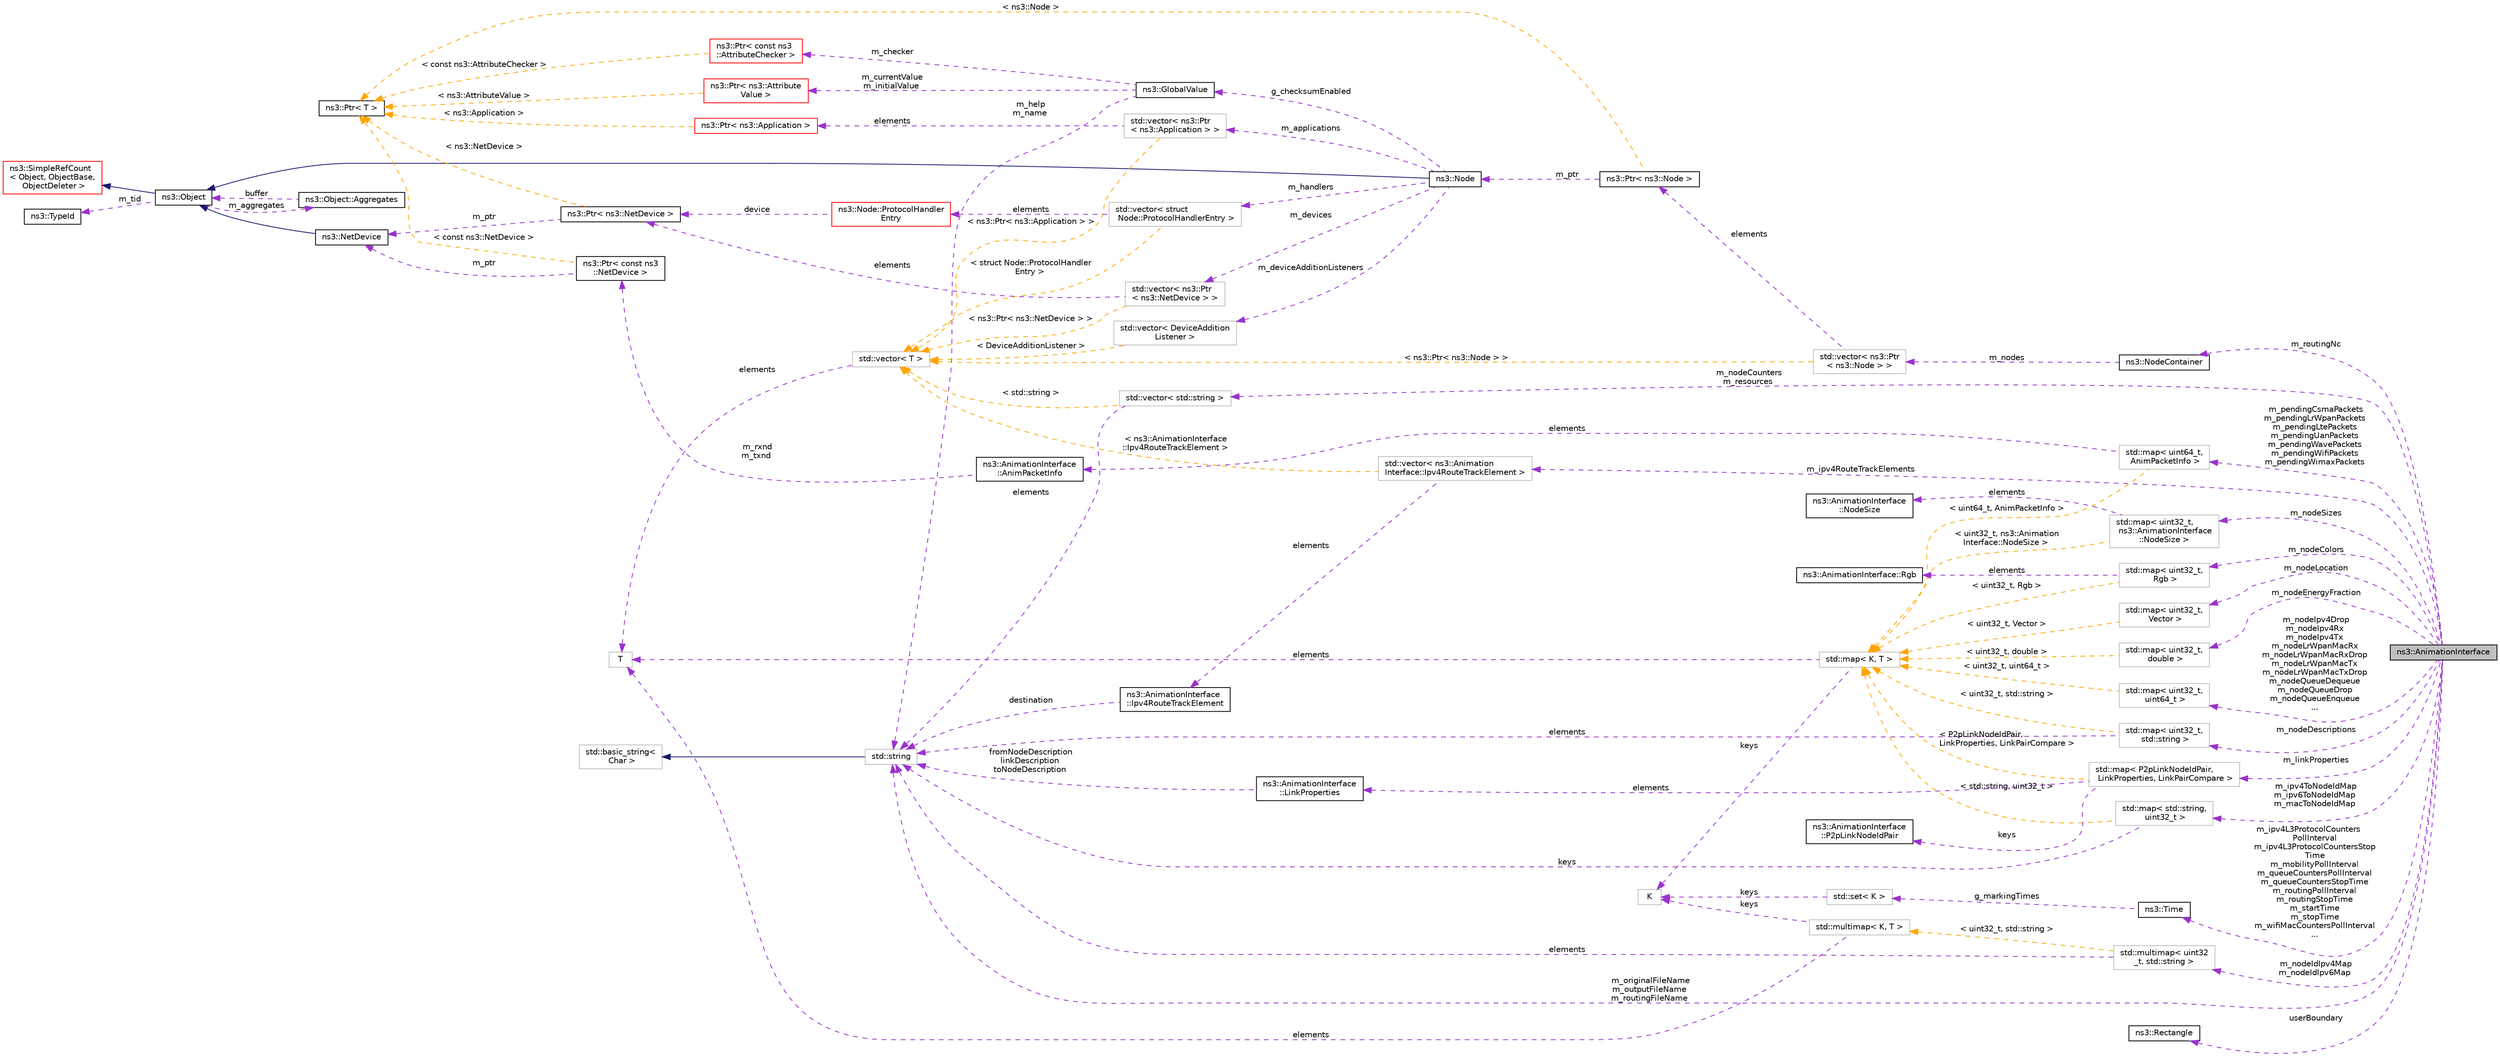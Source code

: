 digraph "ns3::AnimationInterface"
{
 // LATEX_PDF_SIZE
  edge [fontname="Helvetica",fontsize="10",labelfontname="Helvetica",labelfontsize="10"];
  node [fontname="Helvetica",fontsize="10",shape=record];
  rankdir="LR";
  Node1 [label="ns3::AnimationInterface",height=0.2,width=0.4,color="black", fillcolor="grey75", style="filled", fontcolor="black",tooltip="Interface to network animator."];
  Node2 -> Node1 [dir="back",color="darkorchid3",fontsize="10",style="dashed",label=" m_ipv4ToNodeIdMap\nm_ipv6ToNodeIdMap\nm_macToNodeIdMap" ,fontname="Helvetica"];
  Node2 [label="std::map\< std::string,\l uint32_t \>",height=0.2,width=0.4,color="grey75", fillcolor="white", style="filled",tooltip=" "];
  Node3 -> Node2 [dir="back",color="darkorchid3",fontsize="10",style="dashed",label=" keys" ,fontname="Helvetica"];
  Node3 [label="std::string",height=0.2,width=0.4,color="grey75", fillcolor="white", style="filled",tooltip=" "];
  Node4 -> Node3 [dir="back",color="midnightblue",fontsize="10",style="solid",fontname="Helvetica"];
  Node4 [label="std::basic_string\<\l Char \>",height=0.2,width=0.4,color="grey75", fillcolor="white", style="filled",tooltip=" "];
  Node5 -> Node2 [dir="back",color="orange",fontsize="10",style="dashed",label=" \< std::string, uint32_t \>" ,fontname="Helvetica"];
  Node5 [label="std::map\< K, T \>",height=0.2,width=0.4,color="grey75", fillcolor="white", style="filled",tooltip=" "];
  Node6 -> Node5 [dir="back",color="darkorchid3",fontsize="10",style="dashed",label=" keys" ,fontname="Helvetica"];
  Node6 [label="K",height=0.2,width=0.4,color="grey75", fillcolor="white", style="filled",tooltip=" "];
  Node7 -> Node5 [dir="back",color="darkorchid3",fontsize="10",style="dashed",label=" elements" ,fontname="Helvetica"];
  Node7 [label="T",height=0.2,width=0.4,color="grey75", fillcolor="white", style="filled",tooltip=" "];
  Node8 -> Node1 [dir="back",color="darkorchid3",fontsize="10",style="dashed",label=" m_nodeIpv4Drop\nm_nodeIpv4Rx\nm_nodeIpv4Tx\nm_nodeLrWpanMacRx\nm_nodeLrWpanMacRxDrop\nm_nodeLrWpanMacTx\nm_nodeLrWpanMacTxDrop\nm_nodeQueueDequeue\nm_nodeQueueDrop\nm_nodeQueueEnqueue\n..." ,fontname="Helvetica"];
  Node8 [label="std::map\< uint32_t,\l uint64_t \>",height=0.2,width=0.4,color="grey75", fillcolor="white", style="filled",tooltip=" "];
  Node5 -> Node8 [dir="back",color="orange",fontsize="10",style="dashed",label=" \< uint32_t, uint64_t \>" ,fontname="Helvetica"];
  Node9 -> Node1 [dir="back",color="darkorchid3",fontsize="10",style="dashed",label=" m_nodeLocation" ,fontname="Helvetica"];
  Node9 [label="std::map\< uint32_t,\l Vector \>",height=0.2,width=0.4,color="grey75", fillcolor="white", style="filled",tooltip=" "];
  Node5 -> Node9 [dir="back",color="orange",fontsize="10",style="dashed",label=" \< uint32_t, Vector \>" ,fontname="Helvetica"];
  Node10 -> Node1 [dir="back",color="darkorchid3",fontsize="10",style="dashed",label=" m_pendingCsmaPackets\nm_pendingLrWpanPackets\nm_pendingLtePackets\nm_pendingUanPackets\nm_pendingWavePackets\nm_pendingWifiPackets\nm_pendingWimaxPackets" ,fontname="Helvetica"];
  Node10 [label="std::map\< uint64_t,\l AnimPacketInfo \>",height=0.2,width=0.4,color="grey75", fillcolor="white", style="filled",tooltip=" "];
  Node11 -> Node10 [dir="back",color="darkorchid3",fontsize="10",style="dashed",label=" elements" ,fontname="Helvetica"];
  Node11 [label="ns3::AnimationInterface\l::AnimPacketInfo",height=0.2,width=0.4,color="black", fillcolor="white", style="filled",URL="$classns3_1_1_animation_interface_1_1_anim_packet_info.html",tooltip="AnimPacketInfo class."];
  Node12 -> Node11 [dir="back",color="darkorchid3",fontsize="10",style="dashed",label=" m_rxnd\nm_txnd" ,fontname="Helvetica"];
  Node12 [label="ns3::Ptr\< const ns3\l::NetDevice \>",height=0.2,width=0.4,color="black", fillcolor="white", style="filled",URL="$classns3_1_1_ptr.html",tooltip=" "];
  Node13 -> Node12 [dir="back",color="darkorchid3",fontsize="10",style="dashed",label=" m_ptr" ,fontname="Helvetica"];
  Node13 [label="ns3::NetDevice",height=0.2,width=0.4,color="black", fillcolor="white", style="filled",URL="$classns3_1_1_net_device.html",tooltip="Network layer to device interface."];
  Node14 -> Node13 [dir="back",color="midnightblue",fontsize="10",style="solid",fontname="Helvetica"];
  Node14 [label="ns3::Object",height=0.2,width=0.4,color="black", fillcolor="white", style="filled",URL="$classns3_1_1_object.html",tooltip="A base class which provides memory management and object aggregation."];
  Node15 -> Node14 [dir="back",color="midnightblue",fontsize="10",style="solid",fontname="Helvetica"];
  Node15 [label="ns3::SimpleRefCount\l\< Object, ObjectBase,\l ObjectDeleter \>",height=0.2,width=0.4,color="red", fillcolor="white", style="filled",URL="$classns3_1_1_simple_ref_count.html",tooltip=" "];
  Node19 -> Node14 [dir="back",color="darkorchid3",fontsize="10",style="dashed",label=" m_tid" ,fontname="Helvetica"];
  Node19 [label="ns3::TypeId",height=0.2,width=0.4,color="black", fillcolor="white", style="filled",URL="$classns3_1_1_type_id.html",tooltip="a unique identifier for an interface."];
  Node20 -> Node14 [dir="back",color="darkorchid3",fontsize="10",style="dashed",label=" m_aggregates" ,fontname="Helvetica"];
  Node20 [label="ns3::Object::Aggregates",height=0.2,width=0.4,color="black", fillcolor="white", style="filled",URL="$structns3_1_1_object_1_1_aggregates.html",tooltip="The list of Objects aggregated to this one."];
  Node14 -> Node20 [dir="back",color="darkorchid3",fontsize="10",style="dashed",label=" buffer" ,fontname="Helvetica"];
  Node21 -> Node12 [dir="back",color="orange",fontsize="10",style="dashed",label=" \< const ns3::NetDevice \>" ,fontname="Helvetica"];
  Node21 [label="ns3::Ptr\< T \>",height=0.2,width=0.4,color="black", fillcolor="white", style="filled",URL="$classns3_1_1_ptr.html",tooltip="Smart pointer class similar to boost::intrusive_ptr."];
  Node5 -> Node10 [dir="back",color="orange",fontsize="10",style="dashed",label=" \< uint64_t, AnimPacketInfo \>" ,fontname="Helvetica"];
  Node22 -> Node1 [dir="back",color="darkorchid3",fontsize="10",style="dashed",label=" m_nodeDescriptions" ,fontname="Helvetica"];
  Node22 [label="std::map\< uint32_t,\l std::string \>",height=0.2,width=0.4,color="grey75", fillcolor="white", style="filled",tooltip=" "];
  Node3 -> Node22 [dir="back",color="darkorchid3",fontsize="10",style="dashed",label=" elements" ,fontname="Helvetica"];
  Node5 -> Node22 [dir="back",color="orange",fontsize="10",style="dashed",label=" \< uint32_t, std::string \>" ,fontname="Helvetica"];
  Node23 -> Node1 [dir="back",color="darkorchid3",fontsize="10",style="dashed",label=" m_ipv4L3ProtocolCounters\lPollInterval\nm_ipv4L3ProtocolCountersStop\lTime\nm_mobilityPollInterval\nm_queueCountersPollInterval\nm_queueCountersStopTime\nm_routingPollInterval\nm_routingStopTime\nm_startTime\nm_stopTime\nm_wifiMacCountersPollInterval\n..." ,fontname="Helvetica"];
  Node23 [label="ns3::Time",height=0.2,width=0.4,color="black", fillcolor="white", style="filled",URL="$classns3_1_1_time.html",tooltip="Simulation virtual time values and global simulation resolution."];
  Node24 -> Node23 [dir="back",color="darkorchid3",fontsize="10",style="dashed",label=" g_markingTimes" ,fontname="Helvetica"];
  Node24 [label="std::set\< K \>",height=0.2,width=0.4,color="grey75", fillcolor="white", style="filled",tooltip=" "];
  Node6 -> Node24 [dir="back",color="darkorchid3",fontsize="10",style="dashed",label=" keys" ,fontname="Helvetica"];
  Node25 -> Node1 [dir="back",color="darkorchid3",fontsize="10",style="dashed",label=" m_nodeSizes" ,fontname="Helvetica"];
  Node25 [label="std::map\< uint32_t,\l ns3::AnimationInterface\l::NodeSize \>",height=0.2,width=0.4,color="grey75", fillcolor="white", style="filled",tooltip=" "];
  Node26 -> Node25 [dir="back",color="darkorchid3",fontsize="10",style="dashed",label=" elements" ,fontname="Helvetica"];
  Node26 [label="ns3::AnimationInterface\l::NodeSize",height=0.2,width=0.4,color="black", fillcolor="white", style="filled",URL="$structns3_1_1_animation_interface_1_1_node_size.html",tooltip="NodeSize structure."];
  Node5 -> Node25 [dir="back",color="orange",fontsize="10",style="dashed",label=" \< uint32_t, ns3::Animation\lInterface::NodeSize \>" ,fontname="Helvetica"];
  Node27 -> Node1 [dir="back",color="darkorchid3",fontsize="10",style="dashed",label=" m_linkProperties" ,fontname="Helvetica"];
  Node27 [label="std::map\< P2pLinkNodeIdPair,\l LinkProperties, LinkPairCompare \>",height=0.2,width=0.4,color="grey75", fillcolor="white", style="filled",tooltip=" "];
  Node28 -> Node27 [dir="back",color="darkorchid3",fontsize="10",style="dashed",label=" elements" ,fontname="Helvetica"];
  Node28 [label="ns3::AnimationInterface\l::LinkProperties",height=0.2,width=0.4,color="black", fillcolor="white", style="filled",URL="$structns3_1_1_animation_interface_1_1_link_properties.html",tooltip="LinkProperties structure."];
  Node3 -> Node28 [dir="back",color="darkorchid3",fontsize="10",style="dashed",label=" fromNodeDescription\nlinkDescription\ntoNodeDescription" ,fontname="Helvetica"];
  Node29 -> Node27 [dir="back",color="darkorchid3",fontsize="10",style="dashed",label=" keys" ,fontname="Helvetica"];
  Node29 [label="ns3::AnimationInterface\l::P2pLinkNodeIdPair",height=0.2,width=0.4,color="black", fillcolor="white", style="filled",URL="$structns3_1_1_animation_interface_1_1_p2p_link_node_id_pair.html",tooltip="P2pLinkNodeIdPair structure."];
  Node5 -> Node27 [dir="back",color="orange",fontsize="10",style="dashed",label=" \< P2pLinkNodeIdPair,\l LinkProperties, LinkPairCompare \>" ,fontname="Helvetica"];
  Node30 -> Node1 [dir="back",color="darkorchid3",fontsize="10",style="dashed",label=" m_nodeColors" ,fontname="Helvetica"];
  Node30 [label="std::map\< uint32_t,\l Rgb \>",height=0.2,width=0.4,color="grey75", fillcolor="white", style="filled",tooltip=" "];
  Node31 -> Node30 [dir="back",color="darkorchid3",fontsize="10",style="dashed",label=" elements" ,fontname="Helvetica"];
  Node31 [label="ns3::AnimationInterface::Rgb",height=0.2,width=0.4,color="black", fillcolor="white", style="filled",URL="$structns3_1_1_animation_interface_1_1_rgb.html",tooltip="RGB structure."];
  Node5 -> Node30 [dir="back",color="orange",fontsize="10",style="dashed",label=" \< uint32_t, Rgb \>" ,fontname="Helvetica"];
  Node3 -> Node1 [dir="back",color="darkorchid3",fontsize="10",style="dashed",label=" m_originalFileName\nm_outputFileName\nm_routingFileName" ,fontname="Helvetica"];
  Node32 -> Node1 [dir="back",color="darkorchid3",fontsize="10",style="dashed",label=" m_nodeEnergyFraction" ,fontname="Helvetica"];
  Node32 [label="std::map\< uint32_t,\l double \>",height=0.2,width=0.4,color="grey75", fillcolor="white", style="filled",tooltip=" "];
  Node5 -> Node32 [dir="back",color="orange",fontsize="10",style="dashed",label=" \< uint32_t, double \>" ,fontname="Helvetica"];
  Node33 -> Node1 [dir="back",color="darkorchid3",fontsize="10",style="dashed",label=" m_nodeIdIpv4Map\nm_nodeIdIpv6Map" ,fontname="Helvetica"];
  Node33 [label="std::multimap\< uint32\l_t, std::string \>",height=0.2,width=0.4,color="grey75", fillcolor="white", style="filled",tooltip=" "];
  Node3 -> Node33 [dir="back",color="darkorchid3",fontsize="10",style="dashed",label=" elements" ,fontname="Helvetica"];
  Node34 -> Node33 [dir="back",color="orange",fontsize="10",style="dashed",label=" \< uint32_t, std::string \>" ,fontname="Helvetica"];
  Node34 [label="std::multimap\< K, T \>",height=0.2,width=0.4,color="grey75", fillcolor="white", style="filled",tooltip=" "];
  Node6 -> Node34 [dir="back",color="darkorchid3",fontsize="10",style="dashed",label=" keys" ,fontname="Helvetica"];
  Node7 -> Node34 [dir="back",color="darkorchid3",fontsize="10",style="dashed",label=" elements" ,fontname="Helvetica"];
  Node35 -> Node1 [dir="back",color="darkorchid3",fontsize="10",style="dashed",label=" userBoundary" ,fontname="Helvetica"];
  Node35 [label="ns3::Rectangle",height=0.2,width=0.4,color="black", fillcolor="white", style="filled",URL="$classns3_1_1_rectangle.html",tooltip="a 2d rectangle"];
  Node36 -> Node1 [dir="back",color="darkorchid3",fontsize="10",style="dashed",label=" m_nodeCounters\nm_resources" ,fontname="Helvetica"];
  Node36 [label="std::vector\< std::string \>",height=0.2,width=0.4,color="grey75", fillcolor="white", style="filled",tooltip=" "];
  Node3 -> Node36 [dir="back",color="darkorchid3",fontsize="10",style="dashed",label=" elements" ,fontname="Helvetica"];
  Node37 -> Node36 [dir="back",color="orange",fontsize="10",style="dashed",label=" \< std::string \>" ,fontname="Helvetica"];
  Node37 [label="std::vector\< T \>",height=0.2,width=0.4,color="grey75", fillcolor="white", style="filled",tooltip=" "];
  Node7 -> Node37 [dir="back",color="darkorchid3",fontsize="10",style="dashed",label=" elements" ,fontname="Helvetica"];
  Node38 -> Node1 [dir="back",color="darkorchid3",fontsize="10",style="dashed",label=" m_routingNc" ,fontname="Helvetica"];
  Node38 [label="ns3::NodeContainer",height=0.2,width=0.4,color="black", fillcolor="white", style="filled",URL="$classns3_1_1_node_container.html",tooltip="keep track of a set of node pointers."];
  Node39 -> Node38 [dir="back",color="darkorchid3",fontsize="10",style="dashed",label=" m_nodes" ,fontname="Helvetica"];
  Node39 [label="std::vector\< ns3::Ptr\l\< ns3::Node \> \>",height=0.2,width=0.4,color="grey75", fillcolor="white", style="filled",tooltip=" "];
  Node40 -> Node39 [dir="back",color="darkorchid3",fontsize="10",style="dashed",label=" elements" ,fontname="Helvetica"];
  Node40 [label="ns3::Ptr\< ns3::Node \>",height=0.2,width=0.4,color="black", fillcolor="white", style="filled",URL="$classns3_1_1_ptr.html",tooltip=" "];
  Node41 -> Node40 [dir="back",color="darkorchid3",fontsize="10",style="dashed",label=" m_ptr" ,fontname="Helvetica"];
  Node41 [label="ns3::Node",height=0.2,width=0.4,color="black", fillcolor="white", style="filled",URL="$classns3_1_1_node.html",tooltip="A network Node."];
  Node14 -> Node41 [dir="back",color="midnightblue",fontsize="10",style="solid",fontname="Helvetica"];
  Node42 -> Node41 [dir="back",color="darkorchid3",fontsize="10",style="dashed",label=" m_applications" ,fontname="Helvetica"];
  Node42 [label="std::vector\< ns3::Ptr\l\< ns3::Application \> \>",height=0.2,width=0.4,color="grey75", fillcolor="white", style="filled",tooltip=" "];
  Node43 -> Node42 [dir="back",color="darkorchid3",fontsize="10",style="dashed",label=" elements" ,fontname="Helvetica"];
  Node43 [label="ns3::Ptr\< ns3::Application \>",height=0.2,width=0.4,color="red", fillcolor="white", style="filled",URL="$classns3_1_1_ptr.html",tooltip=" "];
  Node21 -> Node43 [dir="back",color="orange",fontsize="10",style="dashed",label=" \< ns3::Application \>" ,fontname="Helvetica"];
  Node37 -> Node42 [dir="back",color="orange",fontsize="10",style="dashed",label=" \< ns3::Ptr\< ns3::Application \> \>" ,fontname="Helvetica"];
  Node49 -> Node41 [dir="back",color="darkorchid3",fontsize="10",style="dashed",label=" m_devices" ,fontname="Helvetica"];
  Node49 [label="std::vector\< ns3::Ptr\l\< ns3::NetDevice \> \>",height=0.2,width=0.4,color="grey75", fillcolor="white", style="filled",tooltip=" "];
  Node50 -> Node49 [dir="back",color="darkorchid3",fontsize="10",style="dashed",label=" elements" ,fontname="Helvetica"];
  Node50 [label="ns3::Ptr\< ns3::NetDevice \>",height=0.2,width=0.4,color="black", fillcolor="white", style="filled",URL="$classns3_1_1_ptr.html",tooltip=" "];
  Node13 -> Node50 [dir="back",color="darkorchid3",fontsize="10",style="dashed",label=" m_ptr" ,fontname="Helvetica"];
  Node21 -> Node50 [dir="back",color="orange",fontsize="10",style="dashed",label=" \< ns3::NetDevice \>" ,fontname="Helvetica"];
  Node37 -> Node49 [dir="back",color="orange",fontsize="10",style="dashed",label=" \< ns3::Ptr\< ns3::NetDevice \> \>" ,fontname="Helvetica"];
  Node51 -> Node41 [dir="back",color="darkorchid3",fontsize="10",style="dashed",label=" g_checksumEnabled" ,fontname="Helvetica"];
  Node51 [label="ns3::GlobalValue",height=0.2,width=0.4,color="black", fillcolor="white", style="filled",URL="$classns3_1_1_global_value.html",tooltip="Hold a so-called 'global value'."];
  Node52 -> Node51 [dir="back",color="darkorchid3",fontsize="10",style="dashed",label=" m_currentValue\nm_initialValue" ,fontname="Helvetica"];
  Node52 [label="ns3::Ptr\< ns3::Attribute\lValue \>",height=0.2,width=0.4,color="red", fillcolor="white", style="filled",URL="$classns3_1_1_ptr.html",tooltip=" "];
  Node21 -> Node52 [dir="back",color="orange",fontsize="10",style="dashed",label=" \< ns3::AttributeValue \>" ,fontname="Helvetica"];
  Node3 -> Node51 [dir="back",color="darkorchid3",fontsize="10",style="dashed",label=" m_help\nm_name" ,fontname="Helvetica"];
  Node55 -> Node51 [dir="back",color="darkorchid3",fontsize="10",style="dashed",label=" m_checker" ,fontname="Helvetica"];
  Node55 [label="ns3::Ptr\< const ns3\l::AttributeChecker \>",height=0.2,width=0.4,color="red", fillcolor="white", style="filled",URL="$classns3_1_1_ptr.html",tooltip=" "];
  Node21 -> Node55 [dir="back",color="orange",fontsize="10",style="dashed",label=" \< const ns3::AttributeChecker \>" ,fontname="Helvetica"];
  Node58 -> Node41 [dir="back",color="darkorchid3",fontsize="10",style="dashed",label=" m_handlers" ,fontname="Helvetica"];
  Node58 [label="std::vector\< struct\l Node::ProtocolHandlerEntry \>",height=0.2,width=0.4,color="grey75", fillcolor="white", style="filled",tooltip=" "];
  Node59 -> Node58 [dir="back",color="darkorchid3",fontsize="10",style="dashed",label=" elements" ,fontname="Helvetica"];
  Node59 [label="ns3::Node::ProtocolHandler\lEntry",height=0.2,width=0.4,color="red", fillcolor="white", style="filled",URL="$structns3_1_1_node_1_1_protocol_handler_entry.html",tooltip="Protocol handler entry."];
  Node50 -> Node59 [dir="back",color="darkorchid3",fontsize="10",style="dashed",label=" device" ,fontname="Helvetica"];
  Node37 -> Node58 [dir="back",color="orange",fontsize="10",style="dashed",label=" \< struct Node::ProtocolHandler\lEntry \>" ,fontname="Helvetica"];
  Node66 -> Node41 [dir="back",color="darkorchid3",fontsize="10",style="dashed",label=" m_deviceAdditionListeners" ,fontname="Helvetica"];
  Node66 [label="std::vector\< DeviceAddition\lListener \>",height=0.2,width=0.4,color="grey75", fillcolor="white", style="filled",tooltip=" "];
  Node37 -> Node66 [dir="back",color="orange",fontsize="10",style="dashed",label=" \< DeviceAdditionListener \>" ,fontname="Helvetica"];
  Node21 -> Node40 [dir="back",color="orange",fontsize="10",style="dashed",label=" \< ns3::Node \>" ,fontname="Helvetica"];
  Node37 -> Node39 [dir="back",color="orange",fontsize="10",style="dashed",label=" \< ns3::Ptr\< ns3::Node \> \>" ,fontname="Helvetica"];
  Node67 -> Node1 [dir="back",color="darkorchid3",fontsize="10",style="dashed",label=" m_ipv4RouteTrackElements" ,fontname="Helvetica"];
  Node67 [label="std::vector\< ns3::Animation\lInterface::Ipv4RouteTrackElement \>",height=0.2,width=0.4,color="grey75", fillcolor="white", style="filled",tooltip=" "];
  Node68 -> Node67 [dir="back",color="darkorchid3",fontsize="10",style="dashed",label=" elements" ,fontname="Helvetica"];
  Node68 [label="ns3::AnimationInterface\l::Ipv4RouteTrackElement",height=0.2,width=0.4,color="black", fillcolor="white", style="filled",URL="$structns3_1_1_animation_interface_1_1_ipv4_route_track_element.html",tooltip="Ipv4RouteTrackElement structure."];
  Node3 -> Node68 [dir="back",color="darkorchid3",fontsize="10",style="dashed",label=" destination" ,fontname="Helvetica"];
  Node37 -> Node67 [dir="back",color="orange",fontsize="10",style="dashed",label=" \< ns3::AnimationInterface\l::Ipv4RouteTrackElement \>" ,fontname="Helvetica"];
}
